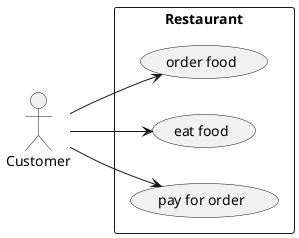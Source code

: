 @startuml
left to right direction
actor "Customer" as fc
rectangle Restaurant {
usecase "order food" as UC1
usecase "eat food" as UC2
usecase "pay for order" as UC3
}
fc --> UC1
fc --> UC2
fc --> UC3
@enduml